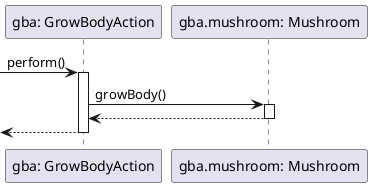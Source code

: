 @startuml Grow Body Action
participant "gba: GrowBodyAction" as gba
participant "gba.mushroom: Mushroom" as m

-> gba: perform()
activate gba
gba -> m: growBody()
activate m
m --> gba
deactivate m
<-- gba
deactivate gba

@enduml